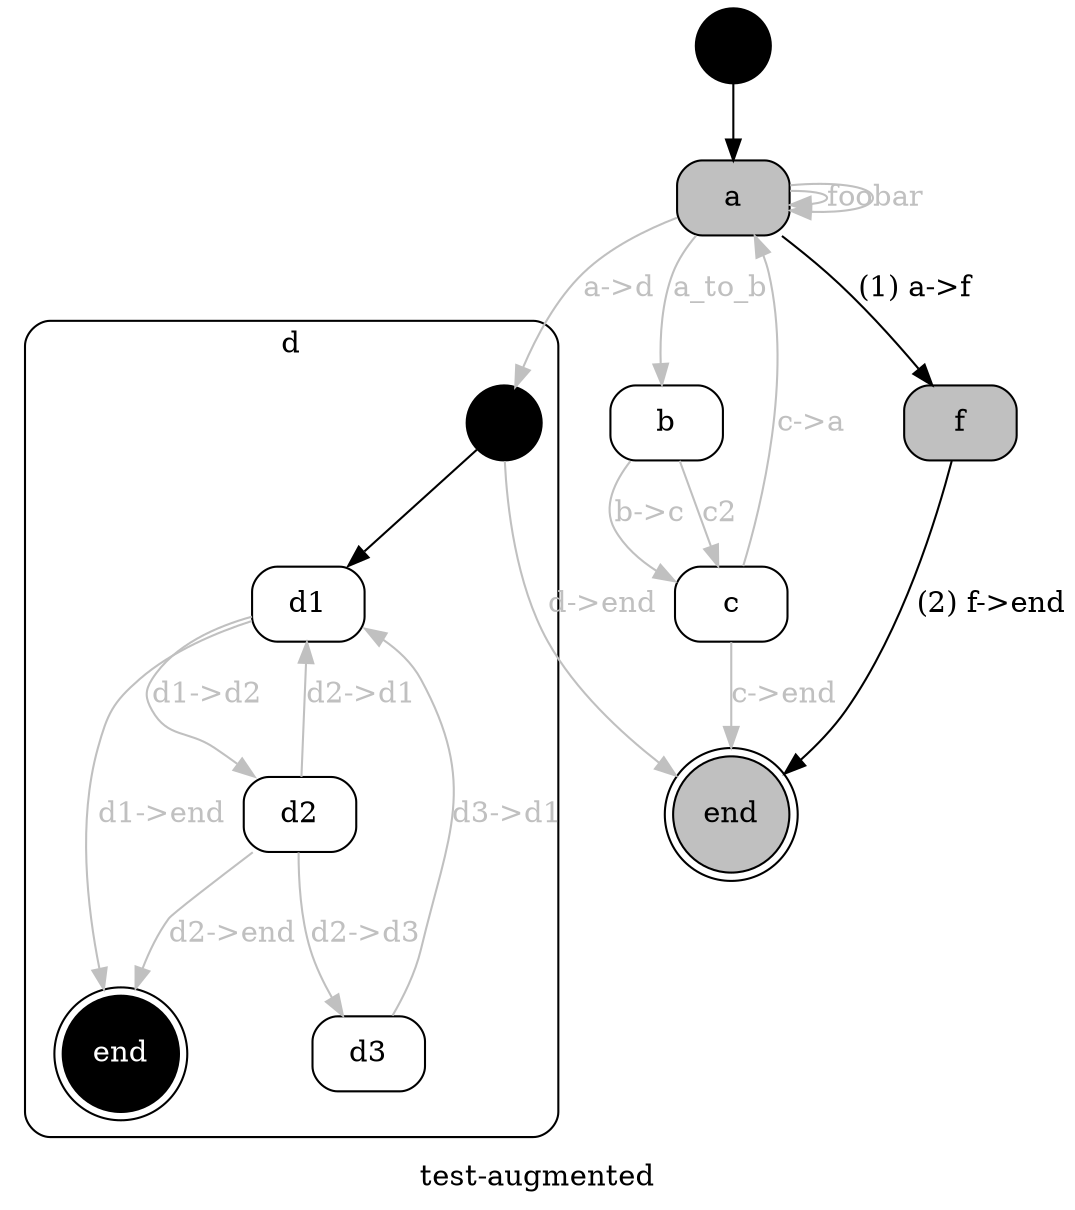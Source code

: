 
// {#<RedSteak::Statemachine [:"test-augmented"]>
digraph x1 {
  label="test-augmented"; 
  node [ shape="circle", label="", style=filled, fillcolor=black ] x1_START; 

// #<RedSteak::State [:a]>
  node [ shape="box", label="a", style="filled,rounded", color=black, fillcolor=grey, fontcolor=black ] x2;

// #<RedSteak::State [:b]>
  node [ shape="box", label="b", style="filled,rounded", color=black, fillcolor=white, fontcolor=black ] x3;

// #<RedSteak::State [:c]>
  node [ shape="box", label="c", style="filled,rounded", color=black, fillcolor=white, fontcolor=black ] x4;

// #<RedSteak::State [:end]>
  node [ shape="doublecircle", label="end", style="filled,rounded", color=black, fillcolor=grey, fontcolor=black ] x5;

// #<RedSteak::State [:d]>

// {#<RedSteak::Statemachine [:"test-augmented", :d, :d]>
subgraph cluster_x6 {
  label="d"; 
  shape="box"; 
  style="filled,rounded"; 
  fillcolor="white"; 
  fontcolor="black"; 
  node [ shape="circle", label="", style=filled, fillcolor=black ] x6_START; 

// #<RedSteak::State [:d, :d1]>
  node [ shape="box", label="d1", style="filled,rounded", color=black, fillcolor=white, fontcolor=black ] x7;

// #<RedSteak::State [:d, :d2]>
  node [ shape="box", label="d2", style="filled,rounded", color=black, fillcolor=white, fontcolor=black ] x8;

// #<RedSteak::State [:d, :end]>
  node [ shape="doublecircle", label="end", style="filled,rounded", color=black, fillcolor=black, fontcolor=white ] x9;

// #<RedSteak::State [:d, :d3]>
  node [ shape="box", label="d3", style="filled,rounded", color=black, fillcolor=white, fontcolor=black ] x10;
}
// } #<RedSteak::Statemachine [:"test-augmented", :d, :d]>

// #<RedSteak::State [:f]>
  node [ shape="box", label="f", style="filled,rounded", color=black, fillcolor=grey, fontcolor=black ] x11;

// #<RedSteak::Transition :foo :a -> :a>
x2 -> x2 [ label="foo", color=gray, fontcolor=gray ];

// #<RedSteak::Transition :bar :a -> :a>
x2 -> x2 [ label="bar", color=gray, fontcolor=gray ];

// #<RedSteak::Transition :a_to_b :a -> :b>
x2 -> x3 [ label="a_to_b", color=gray, fontcolor=gray ];

// #<RedSteak::Transition :"b->c" :b -> :c>
x3 -> x4 [ label="b->c", color=gray, fontcolor=gray ];

// #<RedSteak::Transition :c2 :b -> :c>
x3 -> x4 [ label="c2", color=gray, fontcolor=gray ];

// #<RedSteak::Transition :"c->a" :c -> :a>
x4 -> x2 [ label="c->a", color=gray, fontcolor=gray ];

// #<RedSteak::Transition :"c->end" :c -> :end>
x4 -> x5 [ label="c->end", color=gray, fontcolor=gray ];

// #<RedSteak::Transition :"a->d" :a -> :d>
x2 -> x6_START [ label="a->d", color=gray, fontcolor=gray ];

// #<RedSteak::Transition :"d->end" :d -> :end>
x6_START -> x5 [ label="d->end", color=gray, fontcolor=gray ];

// #<RedSteak::Transition :"a->f" :a -> :f>
x2 -> x11 [ label="(1) a->f", color=black, fontcolor=black ];

// #<RedSteak::Transition :"f->end" :f -> :end>
x11 -> x5 [ label="(2) f->end", color=black, fontcolor=black ];
x1_START -> x2;

// #<RedSteak::Transition :"d1->d2" :d1 -> :d2>
x7 -> x8 [ label="d1->d2", color=gray, fontcolor=gray ];

// #<RedSteak::Transition :"d1->end" :d1 -> :end>
x7 -> x9 [ label="d1->end", color=gray, fontcolor=gray ];

// #<RedSteak::Transition :"d2->d1" :d2 -> :d1>
x8 -> x7 [ label="d2->d1", color=gray, fontcolor=gray ];

// #<RedSteak::Transition :"d2->end" :d2 -> :end>
x8 -> x9 [ label="d2->end", color=gray, fontcolor=gray ];

// #<RedSteak::Transition :"d3->d1" :d3 -> :d1>
x10 -> x7 [ label="d3->d1", color=gray, fontcolor=gray ];

// #<RedSteak::Transition :"d2->d3" :d2 -> :d3>
x8 -> x10 [ label="d2->d3", color=gray, fontcolor=gray ];
x6_START -> x7;
}
// } #<RedSteak::Statemachine [:"test-augmented"]>
